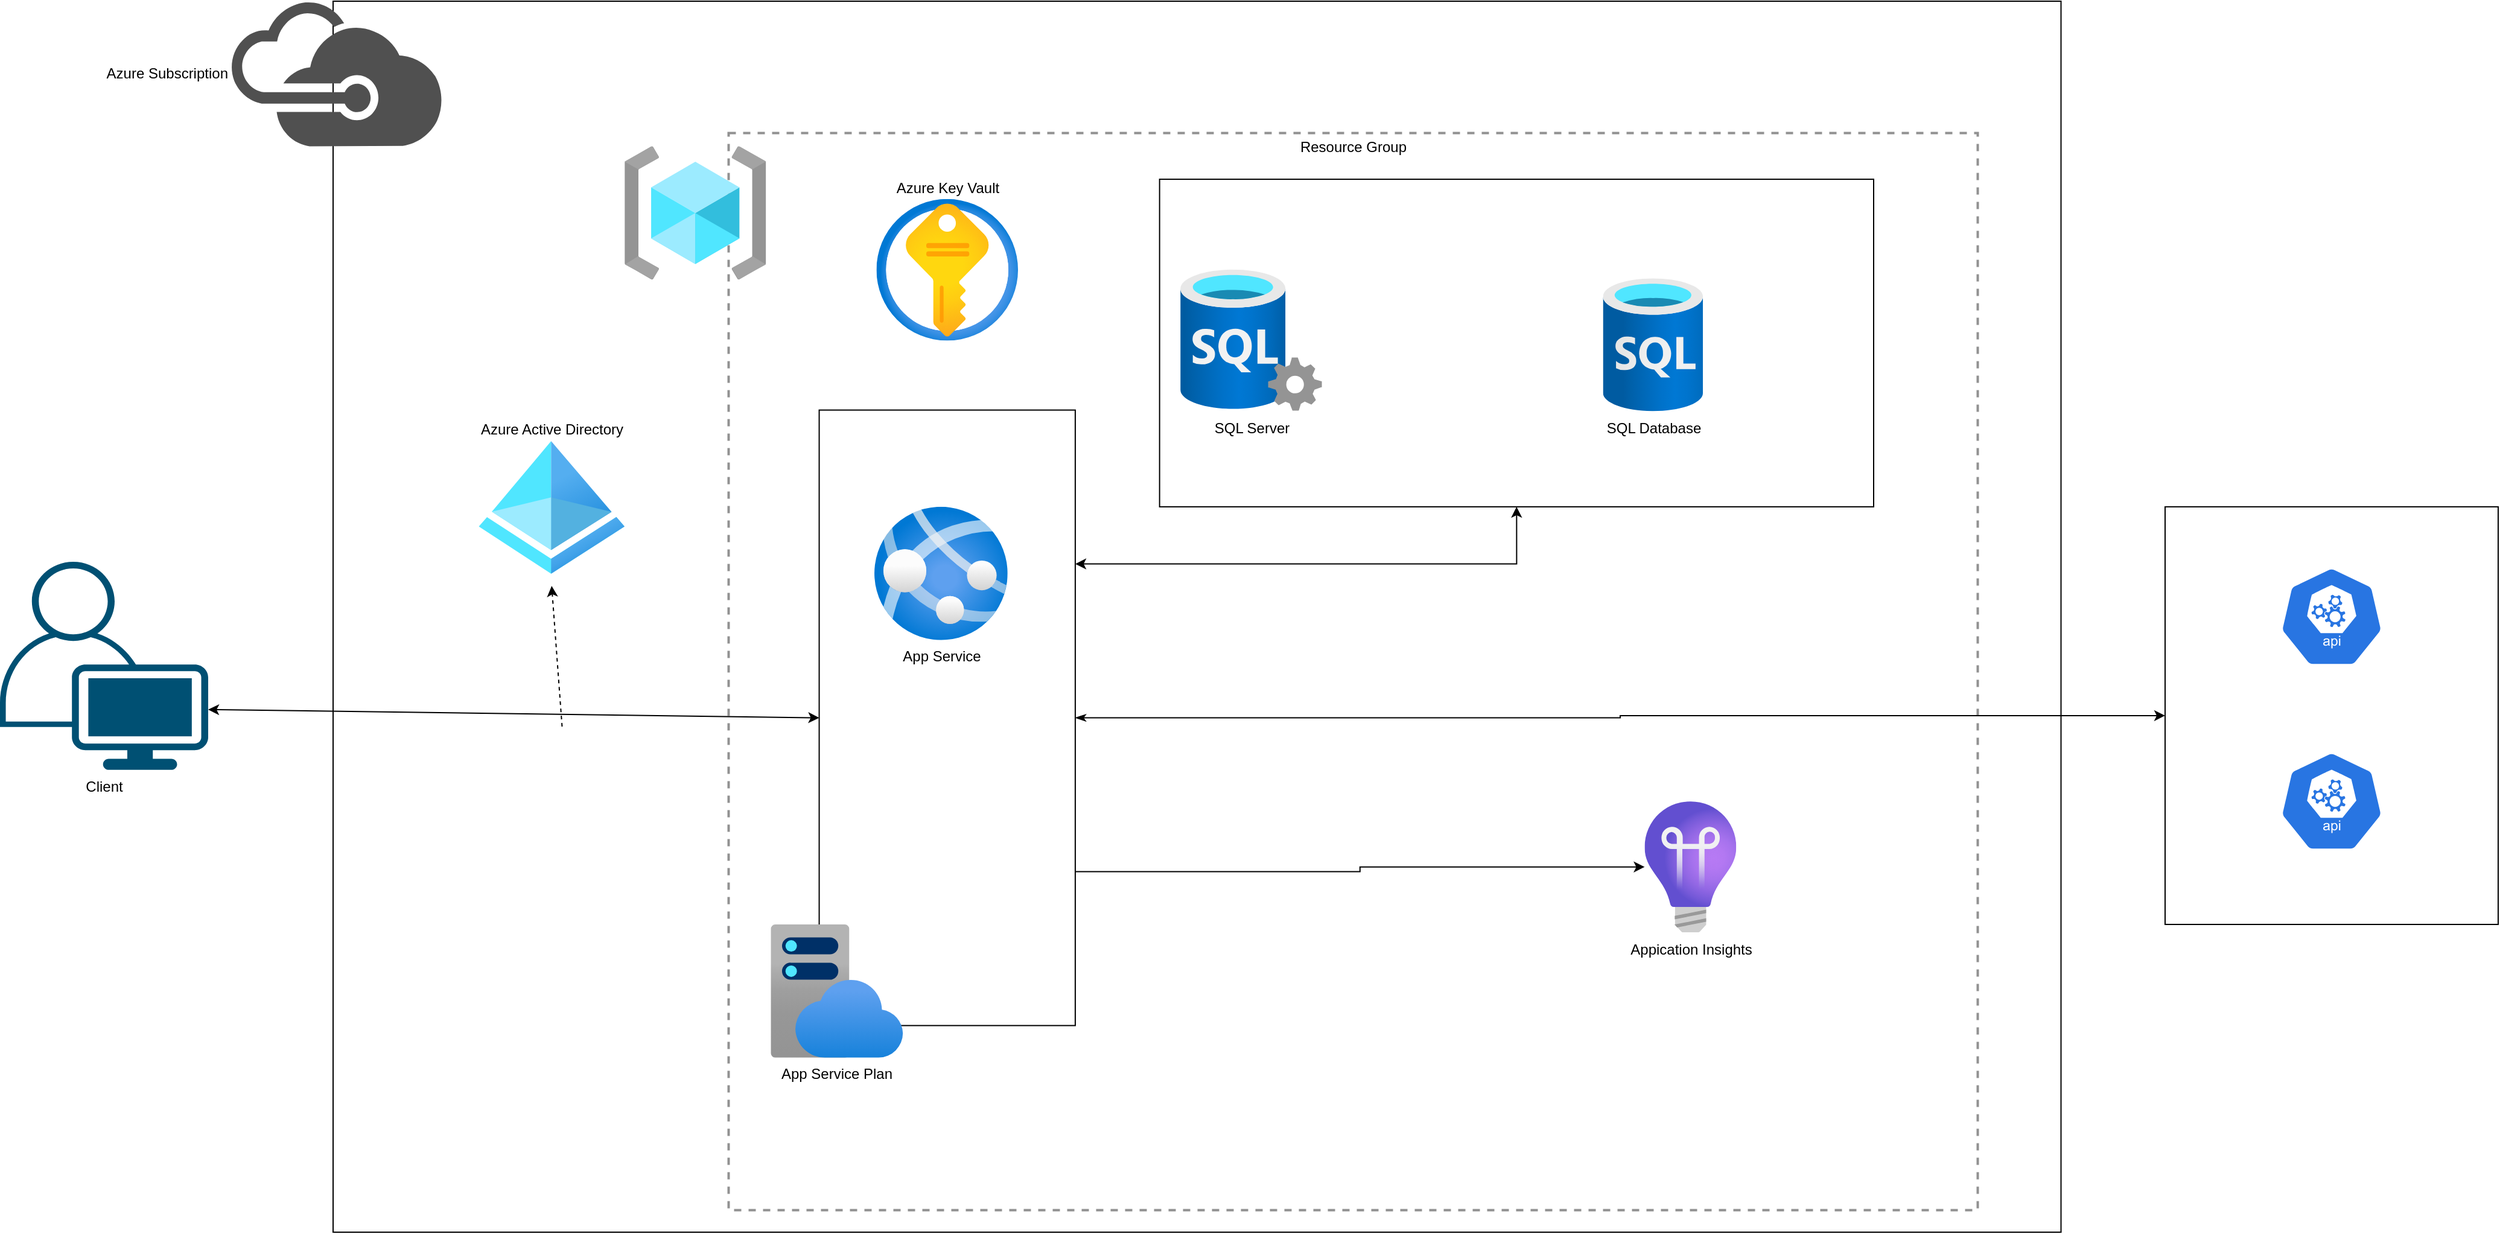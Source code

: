 <mxfile version="21.7.5" type="device">
  <diagram name="Página-1" id="5OFfc2t5F8xK8CJ0G_KV">
    <mxGraphModel dx="4412" dy="2220" grid="1" gridSize="10" guides="1" tooltips="1" connect="1" arrows="1" fold="1" page="1" pageScale="1" pageWidth="827" pageHeight="1169" math="0" shadow="0">
      <root>
        <mxCell id="0" />
        <mxCell id="1" parent="0" />
        <mxCell id="f_Be6IXyCn3IYdb-W5IN-39" value="" style="group" vertex="1" connectable="0" parent="1">
          <mxGeometry x="-640" y="70" width="2070" height="1020" as="geometry" />
        </mxCell>
        <mxCell id="f_Be6IXyCn3IYdb-W5IN-1" value="Client" style="points=[[0.35,0,0],[0.98,0.51,0],[1,0.71,0],[0.67,1,0],[0,0.795,0],[0,0.65,0]];verticalLabelPosition=bottom;sketch=0;html=1;verticalAlign=top;aspect=fixed;align=center;pointerEvents=1;shape=mxgraph.cisco19.user;fillColor=#005073;strokeColor=none;" vertex="1" parent="f_Be6IXyCn3IYdb-W5IN-39">
          <mxGeometry y="464.464" width="172.5" height="172.5" as="geometry" />
        </mxCell>
        <mxCell id="f_Be6IXyCn3IYdb-W5IN-4" value="" style="rounded=0;whiteSpace=wrap;html=1;" vertex="1" parent="f_Be6IXyCn3IYdb-W5IN-39">
          <mxGeometry x="276" width="1431.75" height="1020" as="geometry" />
        </mxCell>
        <mxCell id="f_Be6IXyCn3IYdb-W5IN-2" value="Azure Subscription&lt;br&gt;" style="sketch=0;pointerEvents=1;shadow=0;dashed=0;html=1;strokeColor=none;fillColor=#505050;labelPosition=left;verticalLabelPosition=middle;outlineConnect=0;verticalAlign=middle;align=right;shape=mxgraph.office.clouds.azure;" vertex="1" parent="f_Be6IXyCn3IYdb-W5IN-39">
          <mxGeometry x="189.75" width="177.675" height="120.214" as="geometry" />
        </mxCell>
        <mxCell id="f_Be6IXyCn3IYdb-W5IN-6" value="Azure Active Directory" style="image;aspect=fixed;html=1;points=[];align=center;fontSize=12;image=img/lib/azure2/identity/Azure_Active_Directory.svg;labelPosition=center;verticalLabelPosition=top;verticalAlign=bottom;" vertex="1" parent="f_Be6IXyCn3IYdb-W5IN-39">
          <mxGeometry x="396.75" y="364.286" width="120.75" height="110.4" as="geometry" />
        </mxCell>
        <mxCell id="f_Be6IXyCn3IYdb-W5IN-12" value="Resource Group" style="fontStyle=0;verticalAlign=top;align=center;spacingTop=-2;fillColor=none;rounded=0;whiteSpace=wrap;html=1;strokeColor=#919191;strokeWidth=2;dashed=1;container=1;collapsible=0;expand=0;recursiveResize=0;" vertex="1" parent="f_Be6IXyCn3IYdb-W5IN-39">
          <mxGeometry x="603.75" y="109.286" width="1035" height="892.5" as="geometry" />
        </mxCell>
        <mxCell id="f_Be6IXyCn3IYdb-W5IN-32" style="edgeStyle=orthogonalEdgeStyle;rounded=0;orthogonalLoop=1;jettySize=auto;html=1;exitX=1;exitY=0.75;exitDx=0;exitDy=0;" edge="1" parent="f_Be6IXyCn3IYdb-W5IN-12" source="f_Be6IXyCn3IYdb-W5IN-14" target="f_Be6IXyCn3IYdb-W5IN-20">
          <mxGeometry relative="1" as="geometry" />
        </mxCell>
        <mxCell id="f_Be6IXyCn3IYdb-W5IN-33" style="edgeStyle=orthogonalEdgeStyle;rounded=0;orthogonalLoop=1;jettySize=auto;html=1;exitX=1;exitY=0.25;exitDx=0;exitDy=0;entryX=0.5;entryY=1;entryDx=0;entryDy=0;startArrow=classic;startFill=1;" edge="1" parent="f_Be6IXyCn3IYdb-W5IN-12" source="f_Be6IXyCn3IYdb-W5IN-14" target="f_Be6IXyCn3IYdb-W5IN-21">
          <mxGeometry relative="1" as="geometry" />
        </mxCell>
        <mxCell id="f_Be6IXyCn3IYdb-W5IN-14" value="" style="rounded=0;whiteSpace=wrap;html=1;" vertex="1" parent="f_Be6IXyCn3IYdb-W5IN-12">
          <mxGeometry x="75.037" y="229.5" width="212.175" height="510" as="geometry" />
        </mxCell>
        <mxCell id="f_Be6IXyCn3IYdb-W5IN-15" value="App Service" style="image;aspect=fixed;html=1;points=[];align=center;fontSize=12;image=img/lib/azure2/app_services/App_Services.svg;" vertex="1" parent="f_Be6IXyCn3IYdb-W5IN-12">
          <mxGeometry x="120.75" y="309.643" width="110.4" height="110.4" as="geometry" />
        </mxCell>
        <mxCell id="f_Be6IXyCn3IYdb-W5IN-16" value="App Service Plan&lt;br&gt;" style="image;aspect=fixed;html=1;points=[];align=center;fontSize=12;image=img/lib/azure2/app_services/App_Service_Plans.svg;" vertex="1" parent="f_Be6IXyCn3IYdb-W5IN-12">
          <mxGeometry x="34.5" y="655.714" width="110.4" height="110.4" as="geometry" />
        </mxCell>
        <mxCell id="f_Be6IXyCn3IYdb-W5IN-21" value="" style="rounded=0;whiteSpace=wrap;html=1;" vertex="1" parent="f_Be6IXyCn3IYdb-W5IN-12">
          <mxGeometry x="357.075" y="38.25" width="591.675" height="271.393" as="geometry" />
        </mxCell>
        <mxCell id="f_Be6IXyCn3IYdb-W5IN-17" value="SQL Server" style="image;aspect=fixed;html=1;points=[];align=center;fontSize=12;image=img/lib/azure2/databases/SQL_Server.svg;" vertex="1" parent="f_Be6IXyCn3IYdb-W5IN-12">
          <mxGeometry x="374.325" y="112.929" width="117.3" height="117.3" as="geometry" />
        </mxCell>
        <mxCell id="f_Be6IXyCn3IYdb-W5IN-18" value="SQL Database" style="image;aspect=fixed;html=1;points=[];align=center;fontSize=12;image=img/lib/azure2/databases/SQL_Database.svg;" vertex="1" parent="f_Be6IXyCn3IYdb-W5IN-12">
          <mxGeometry x="724.5" y="120.214" width="82.8" height="110.4" as="geometry" />
        </mxCell>
        <mxCell id="f_Be6IXyCn3IYdb-W5IN-20" value="Appication Insights" style="image;aspect=fixed;html=1;points=[];align=center;fontSize=12;image=img/lib/azure2/devops/Application_Insights.svg;" vertex="1" parent="f_Be6IXyCn3IYdb-W5IN-12">
          <mxGeometry x="759.0" y="553.714" width="75.9" height="108.675" as="geometry" />
        </mxCell>
        <mxCell id="f_Be6IXyCn3IYdb-W5IN-22" value="Azure Key Vault" style="image;aspect=fixed;html=1;points=[];align=center;fontSize=12;image=img/lib/azure2/security/Key_Vaults.svg;labelPosition=center;verticalLabelPosition=top;verticalAlign=bottom;" vertex="1" parent="f_Be6IXyCn3IYdb-W5IN-12">
          <mxGeometry x="122.475" y="54.643" width="117.3" height="117.3" as="geometry" />
        </mxCell>
        <mxCell id="f_Be6IXyCn3IYdb-W5IN-13" value="" style="image;aspect=fixed;html=1;points=[];align=center;fontSize=12;image=img/lib/azure2/general/Resource_Groups.svg;" vertex="1" parent="f_Be6IXyCn3IYdb-W5IN-39">
          <mxGeometry x="517.5" y="120.214" width="117.3" height="110.4" as="geometry" />
        </mxCell>
        <mxCell id="f_Be6IXyCn3IYdb-W5IN-24" value="" style="rounded=0;whiteSpace=wrap;html=1;" vertex="1" parent="f_Be6IXyCn3IYdb-W5IN-39">
          <mxGeometry x="1794.0" y="418.929" width="276" height="346.071" as="geometry" />
        </mxCell>
        <mxCell id="f_Be6IXyCn3IYdb-W5IN-23" value="" style="sketch=0;html=1;dashed=0;whitespace=wrap;fillColor=#2875E2;strokeColor=#ffffff;points=[[0.005,0.63,0],[0.1,0.2,0],[0.9,0.2,0],[0.5,0,0],[0.995,0.63,0],[0.72,0.99,0],[0.5,1,0],[0.28,0.99,0]];verticalLabelPosition=bottom;align=center;verticalAlign=top;shape=mxgraph.kubernetes.icon;prIcon=api" vertex="1" parent="f_Be6IXyCn3IYdb-W5IN-39">
          <mxGeometry x="1888.875" y="466.286" width="86.25" height="87.429" as="geometry" />
        </mxCell>
        <mxCell id="f_Be6IXyCn3IYdb-W5IN-25" value="" style="sketch=0;html=1;dashed=0;whitespace=wrap;fillColor=#2875E2;strokeColor=#ffffff;points=[[0.005,0.63,0],[0.1,0.2,0],[0.9,0.2,0],[0.5,0,0],[0.995,0.63,0],[0.72,0.99,0],[0.5,1,0],[0.28,0.99,0]];verticalLabelPosition=bottom;align=center;verticalAlign=top;shape=mxgraph.kubernetes.icon;prIcon=api" vertex="1" parent="f_Be6IXyCn3IYdb-W5IN-39">
          <mxGeometry x="1888.875" y="619.286" width="86.25" height="87.429" as="geometry" />
        </mxCell>
        <mxCell id="f_Be6IXyCn3IYdb-W5IN-29" value="" style="endArrow=classic;startArrow=classic;html=1;rounded=0;entryX=1;entryY=0.71;entryDx=0;entryDy=0;entryPerimeter=0;exitX=0;exitY=0.5;exitDx=0;exitDy=0;" edge="1" parent="f_Be6IXyCn3IYdb-W5IN-39" source="f_Be6IXyCn3IYdb-W5IN-14" target="f_Be6IXyCn3IYdb-W5IN-1">
          <mxGeometry width="50" height="50" relative="1" as="geometry">
            <mxPoint x="1173" y="473.571" as="sourcePoint" />
            <mxPoint x="1259.25" y="382.5" as="targetPoint" />
          </mxGeometry>
        </mxCell>
        <mxCell id="f_Be6IXyCn3IYdb-W5IN-30" style="edgeStyle=orthogonalEdgeStyle;rounded=0;orthogonalLoop=1;jettySize=auto;html=1;exitX=1;exitY=0.5;exitDx=0;exitDy=0;strokeColor=default;startArrow=classicThin;startFill=1;" edge="1" parent="f_Be6IXyCn3IYdb-W5IN-39" source="f_Be6IXyCn3IYdb-W5IN-14" target="f_Be6IXyCn3IYdb-W5IN-24">
          <mxGeometry relative="1" as="geometry" />
        </mxCell>
        <mxCell id="f_Be6IXyCn3IYdb-W5IN-38" value="" style="endArrow=classic;html=1;rounded=0;dashed=1;" edge="1" parent="f_Be6IXyCn3IYdb-W5IN-39">
          <mxGeometry width="50" height="50" relative="1" as="geometry">
            <mxPoint x="465.75" y="601.071" as="sourcePoint" />
            <mxPoint x="457.125" y="484.5" as="targetPoint" />
          </mxGeometry>
        </mxCell>
      </root>
    </mxGraphModel>
  </diagram>
</mxfile>
